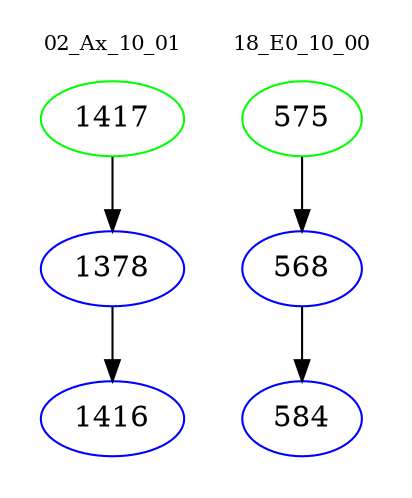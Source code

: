 digraph{
subgraph cluster_0 {
color = white
label = "02_Ax_10_01";
fontsize=10;
T0_1417 [label="1417", color="green"]
T0_1417 -> T0_1378 [color="black"]
T0_1378 [label="1378", color="blue"]
T0_1378 -> T0_1416 [color="black"]
T0_1416 [label="1416", color="blue"]
}
subgraph cluster_1 {
color = white
label = "18_E0_10_00";
fontsize=10;
T1_575 [label="575", color="green"]
T1_575 -> T1_568 [color="black"]
T1_568 [label="568", color="blue"]
T1_568 -> T1_584 [color="black"]
T1_584 [label="584", color="blue"]
}
}
